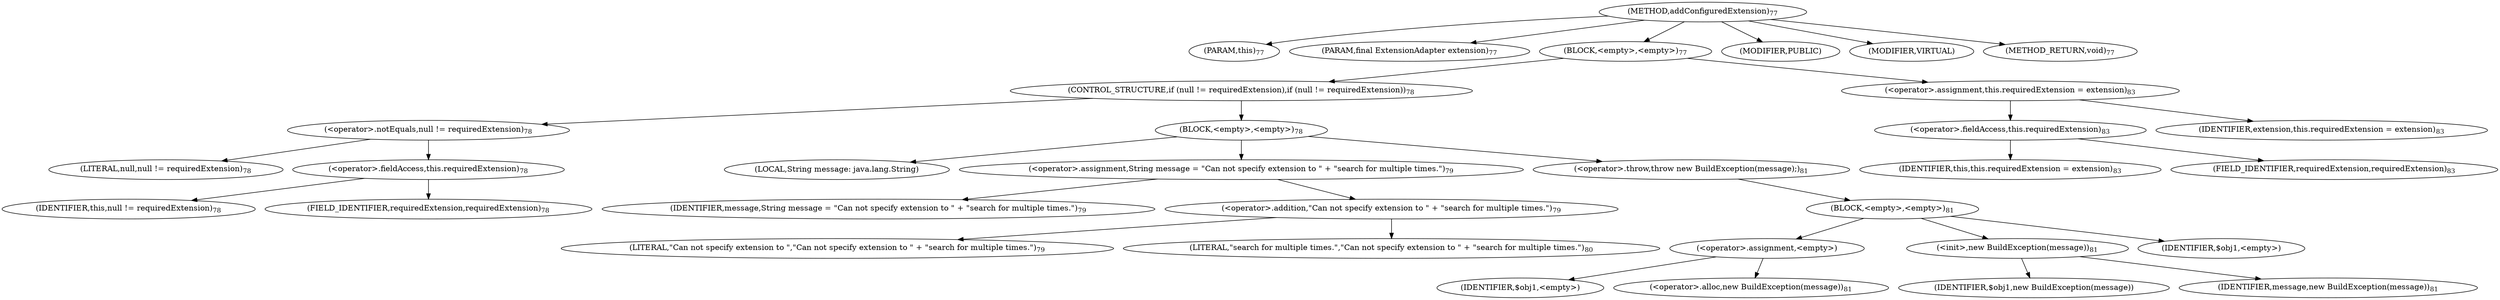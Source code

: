 digraph "addConfiguredExtension" {  
"49" [label = <(METHOD,addConfiguredExtension)<SUB>77</SUB>> ]
"50" [label = <(PARAM,this)<SUB>77</SUB>> ]
"51" [label = <(PARAM,final ExtensionAdapter extension)<SUB>77</SUB>> ]
"52" [label = <(BLOCK,&lt;empty&gt;,&lt;empty&gt;)<SUB>77</SUB>> ]
"53" [label = <(CONTROL_STRUCTURE,if (null != requiredExtension),if (null != requiredExtension))<SUB>78</SUB>> ]
"54" [label = <(&lt;operator&gt;.notEquals,null != requiredExtension)<SUB>78</SUB>> ]
"55" [label = <(LITERAL,null,null != requiredExtension)<SUB>78</SUB>> ]
"56" [label = <(&lt;operator&gt;.fieldAccess,this.requiredExtension)<SUB>78</SUB>> ]
"57" [label = <(IDENTIFIER,this,null != requiredExtension)<SUB>78</SUB>> ]
"58" [label = <(FIELD_IDENTIFIER,requiredExtension,requiredExtension)<SUB>78</SUB>> ]
"59" [label = <(BLOCK,&lt;empty&gt;,&lt;empty&gt;)<SUB>78</SUB>> ]
"60" [label = <(LOCAL,String message: java.lang.String)> ]
"61" [label = <(&lt;operator&gt;.assignment,String message = &quot;Can not specify extension to &quot; + &quot;search for multiple times.&quot;)<SUB>79</SUB>> ]
"62" [label = <(IDENTIFIER,message,String message = &quot;Can not specify extension to &quot; + &quot;search for multiple times.&quot;)<SUB>79</SUB>> ]
"63" [label = <(&lt;operator&gt;.addition,&quot;Can not specify extension to &quot; + &quot;search for multiple times.&quot;)<SUB>79</SUB>> ]
"64" [label = <(LITERAL,&quot;Can not specify extension to &quot;,&quot;Can not specify extension to &quot; + &quot;search for multiple times.&quot;)<SUB>79</SUB>> ]
"65" [label = <(LITERAL,&quot;search for multiple times.&quot;,&quot;Can not specify extension to &quot; + &quot;search for multiple times.&quot;)<SUB>80</SUB>> ]
"66" [label = <(&lt;operator&gt;.throw,throw new BuildException(message);)<SUB>81</SUB>> ]
"67" [label = <(BLOCK,&lt;empty&gt;,&lt;empty&gt;)<SUB>81</SUB>> ]
"68" [label = <(&lt;operator&gt;.assignment,&lt;empty&gt;)> ]
"69" [label = <(IDENTIFIER,$obj1,&lt;empty&gt;)> ]
"70" [label = <(&lt;operator&gt;.alloc,new BuildException(message))<SUB>81</SUB>> ]
"71" [label = <(&lt;init&gt;,new BuildException(message))<SUB>81</SUB>> ]
"72" [label = <(IDENTIFIER,$obj1,new BuildException(message))> ]
"73" [label = <(IDENTIFIER,message,new BuildException(message))<SUB>81</SUB>> ]
"74" [label = <(IDENTIFIER,$obj1,&lt;empty&gt;)> ]
"75" [label = <(&lt;operator&gt;.assignment,this.requiredExtension = extension)<SUB>83</SUB>> ]
"76" [label = <(&lt;operator&gt;.fieldAccess,this.requiredExtension)<SUB>83</SUB>> ]
"77" [label = <(IDENTIFIER,this,this.requiredExtension = extension)<SUB>83</SUB>> ]
"78" [label = <(FIELD_IDENTIFIER,requiredExtension,requiredExtension)<SUB>83</SUB>> ]
"79" [label = <(IDENTIFIER,extension,this.requiredExtension = extension)<SUB>83</SUB>> ]
"80" [label = <(MODIFIER,PUBLIC)> ]
"81" [label = <(MODIFIER,VIRTUAL)> ]
"82" [label = <(METHOD_RETURN,void)<SUB>77</SUB>> ]
  "49" -> "50" 
  "49" -> "51" 
  "49" -> "52" 
  "49" -> "80" 
  "49" -> "81" 
  "49" -> "82" 
  "52" -> "53" 
  "52" -> "75" 
  "53" -> "54" 
  "53" -> "59" 
  "54" -> "55" 
  "54" -> "56" 
  "56" -> "57" 
  "56" -> "58" 
  "59" -> "60" 
  "59" -> "61" 
  "59" -> "66" 
  "61" -> "62" 
  "61" -> "63" 
  "63" -> "64" 
  "63" -> "65" 
  "66" -> "67" 
  "67" -> "68" 
  "67" -> "71" 
  "67" -> "74" 
  "68" -> "69" 
  "68" -> "70" 
  "71" -> "72" 
  "71" -> "73" 
  "75" -> "76" 
  "75" -> "79" 
  "76" -> "77" 
  "76" -> "78" 
}
